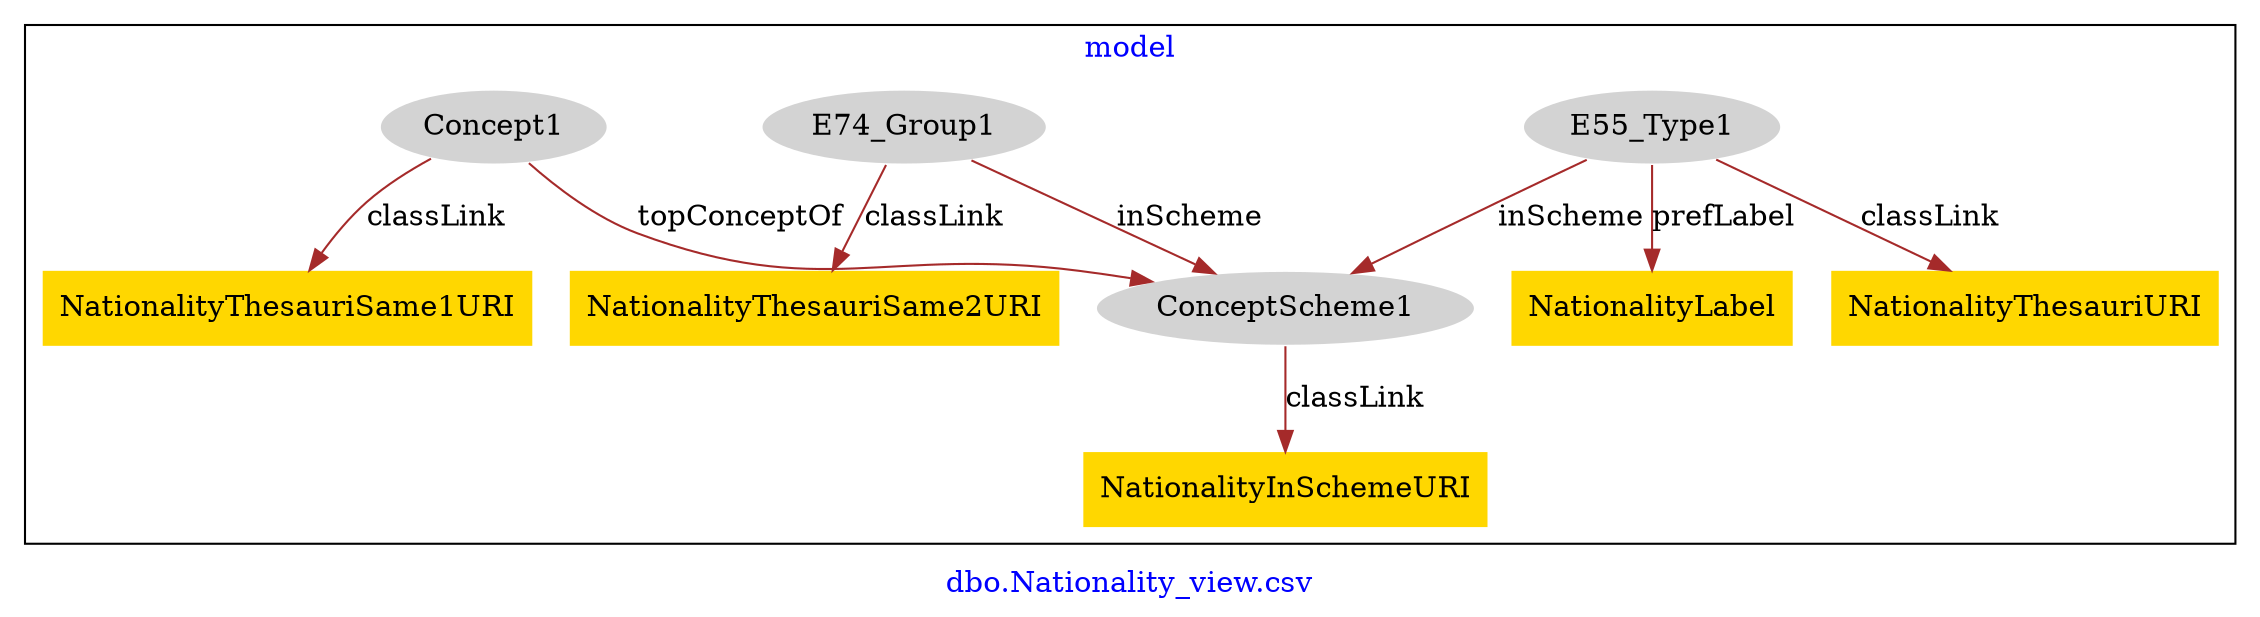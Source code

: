 digraph n0 {
fontcolor="blue"
remincross="true"
label="dbo.Nationality_view.csv"
subgraph cluster {
label="model"
n2[style="filled",color="white",fillcolor="lightgray",label="E55_Type1"];
n3[shape="plaintext",style="filled",fillcolor="gold",label="NationalityThesauriURI"];
n4[style="filled",color="white",fillcolor="lightgray",label="ConceptScheme1"];
n5[shape="plaintext",style="filled",fillcolor="gold",label="NationalityLabel"];
n6[style="filled",color="white",fillcolor="lightgray",label="E74_Group1"];
n7[shape="plaintext",style="filled",fillcolor="gold",label="NationalityThesauriSame2URI"];
n8[style="filled",color="white",fillcolor="lightgray",label="Concept1"];
n9[shape="plaintext",style="filled",fillcolor="gold",label="NationalityThesauriSame1URI"];
n10[shape="plaintext",style="filled",fillcolor="gold",label="NationalityInSchemeURI"];
}
n2 -> n3[color="brown",fontcolor="black",label="classLink"]
n2 -> n4[color="brown",fontcolor="black",label="inScheme"]
n2 -> n5[color="brown",fontcolor="black",label="prefLabel"]
n6 -> n7[color="brown",fontcolor="black",label="classLink"]
n6 -> n4[color="brown",fontcolor="black",label="inScheme"]
n8 -> n9[color="brown",fontcolor="black",label="classLink"]
n8 -> n4[color="brown",fontcolor="black",label="topConceptOf"]
n4 -> n10[color="brown",fontcolor="black",label="classLink"]
}
